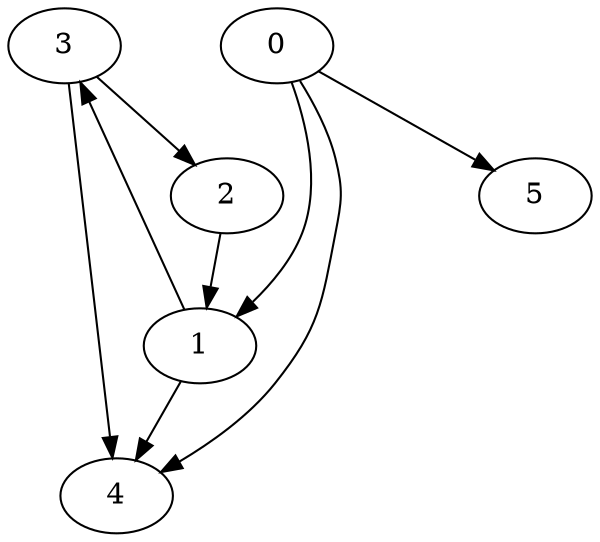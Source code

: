 strict digraph {


	"3" [  weight=0 ];

	"3" -> "2" [  weight=0 ];

	"3" -> "4" [  weight=0 ];

	"4" [  weight=0 ];

	"5" [  weight=0 ];

	"0" [  weight=0 ];

	"0" -> "4" [  weight=0 ];

	"0" -> "5" [  weight=0 ];

	"0" -> "1" [  weight=0 ];

	"1" [  weight=0 ];

	"1" -> "4" [  weight=0 ];

	"1" -> "3" [  weight=0 ];

	"2" [  weight=0 ];

	"2" -> "1" [  weight=0 ];

}
